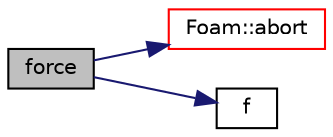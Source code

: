 digraph "force"
{
  bgcolor="transparent";
  edge [fontname="Helvetica",fontsize="10",labelfontname="Helvetica",labelfontsize="10"];
  node [fontname="Helvetica",fontsize="10",shape=record];
  rankdir="LR";
  Node735 [label="force",height=0.2,width=0.4,color="black", fillcolor="grey75", style="filled", fontcolor="black"];
  Node735 -> Node736 [color="midnightblue",fontsize="10",style="solid",fontname="Helvetica"];
  Node736 [label="Foam::abort",height=0.2,width=0.4,color="red",URL="$a21851.html#a447107a607d03e417307c203fa5fb44b"];
  Node735 -> Node781 [color="midnightblue",fontsize="10",style="solid",fontname="Helvetica"];
  Node781 [label="f",height=0.2,width=0.4,color="black",URL="$a18335.html#a888be93833ac7a23170555c69c690288"];
}
